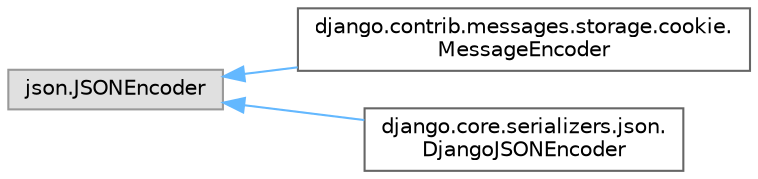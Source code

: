 digraph "Graphical Class Hierarchy"
{
 // LATEX_PDF_SIZE
  bgcolor="transparent";
  edge [fontname=Helvetica,fontsize=10,labelfontname=Helvetica,labelfontsize=10];
  node [fontname=Helvetica,fontsize=10,shape=box,height=0.2,width=0.4];
  rankdir="LR";
  Node0 [id="Node000000",label="json.JSONEncoder",height=0.2,width=0.4,color="grey60", fillcolor="#E0E0E0", style="filled",tooltip=" "];
  Node0 -> Node1 [id="edge1965_Node000000_Node000001",dir="back",color="steelblue1",style="solid",tooltip=" "];
  Node1 [id="Node000001",label="django.contrib.messages.storage.cookie.\lMessageEncoder",height=0.2,width=0.4,color="grey40", fillcolor="white", style="filled",URL="$classdjango_1_1contrib_1_1messages_1_1storage_1_1cookie_1_1_message_encoder.html",tooltip=" "];
  Node0 -> Node2 [id="edge1966_Node000000_Node000002",dir="back",color="steelblue1",style="solid",tooltip=" "];
  Node2 [id="Node000002",label="django.core.serializers.json.\lDjangoJSONEncoder",height=0.2,width=0.4,color="grey40", fillcolor="white", style="filled",URL="$classdjango_1_1core_1_1serializers_1_1json_1_1_django_j_s_o_n_encoder.html",tooltip=" "];
}
